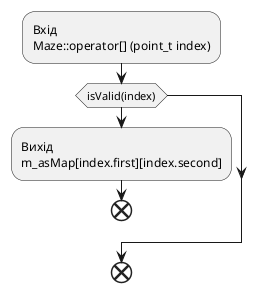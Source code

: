 @startuml
-Вхід\nMaze::operator[] (point_t index)
if(isValid(index))
    -Вихід\nm_asMap[index.first][index.second]
    end
endif
end
@enduml